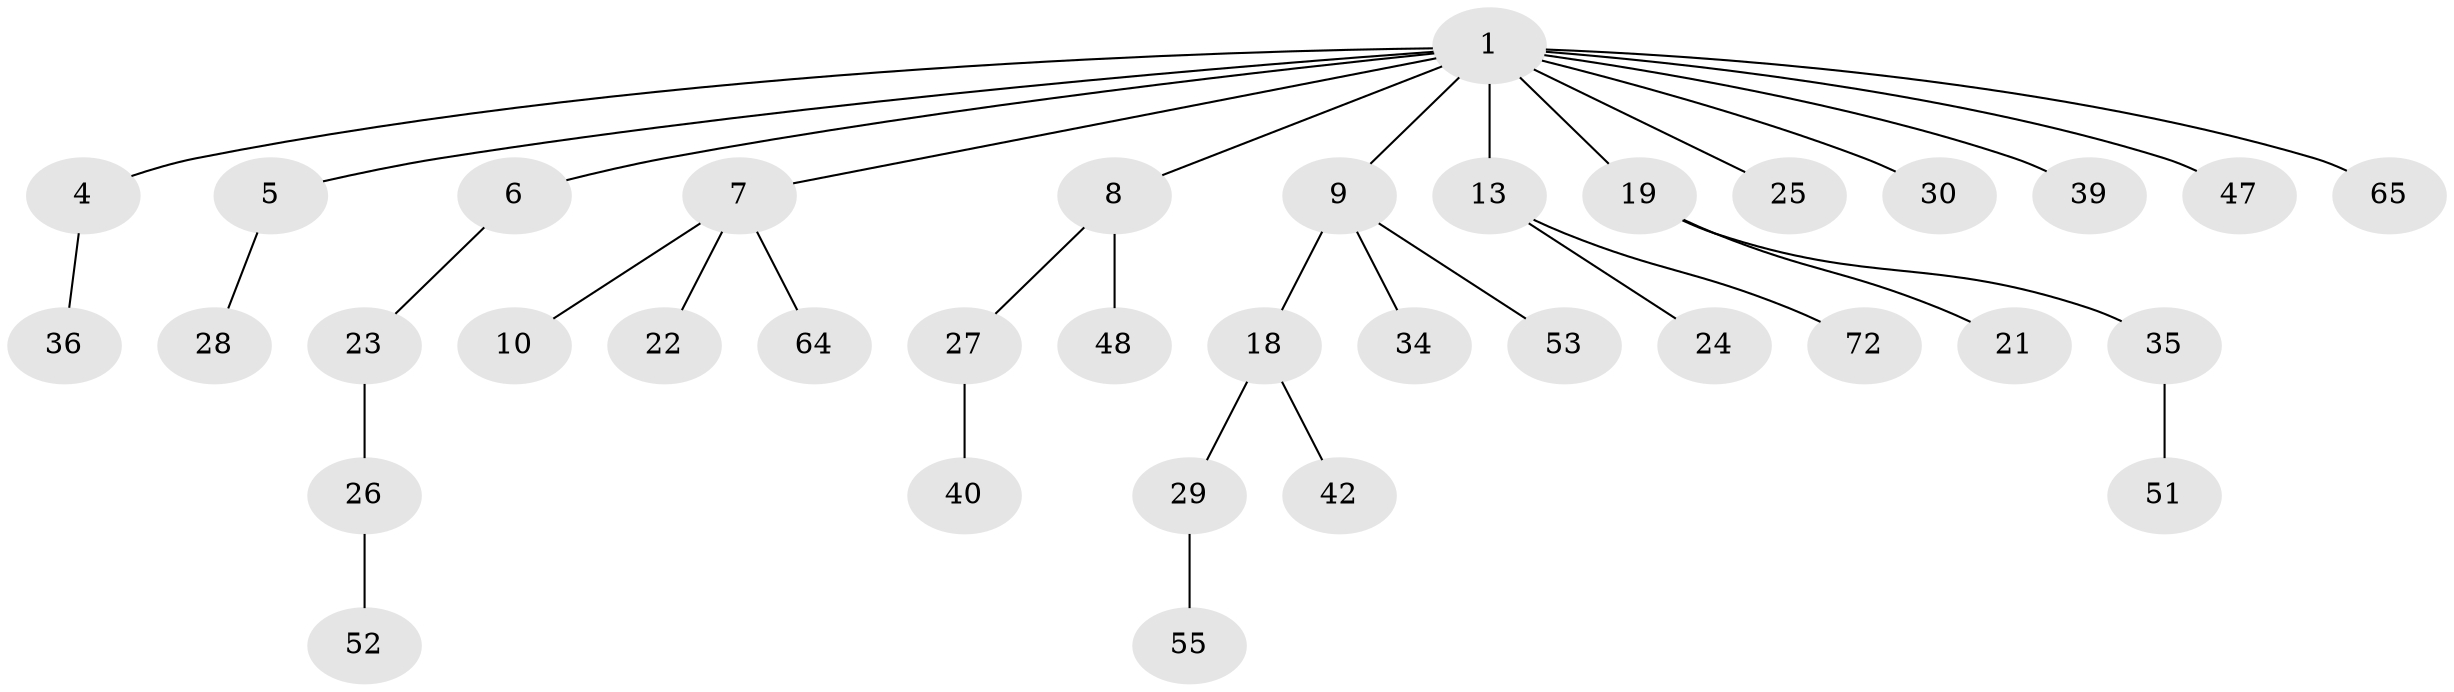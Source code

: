 // original degree distribution, {12: 0.0136986301369863, 4: 0.0821917808219178, 3: 0.1643835616438356, 2: 0.2465753424657534, 1: 0.4931506849315068}
// Generated by graph-tools (version 1.1) at 2025/15/03/09/25 04:15:23]
// undirected, 36 vertices, 35 edges
graph export_dot {
graph [start="1"]
  node [color=gray90,style=filled];
  1 [super="+2+3+12"];
  4 [super="+33+14"];
  5 [super="+17+11+49"];
  6 [super="+73"];
  7;
  8 [super="+20+56"];
  9;
  10 [super="+32"];
  13;
  18 [super="+50"];
  19;
  21 [super="+57+45+59"];
  22 [super="+38"];
  23;
  24 [super="+43"];
  25 [super="+69"];
  26 [super="+54"];
  27 [super="+31"];
  28;
  29 [super="+41"];
  30;
  34;
  35;
  36 [super="+71"];
  39 [super="+67"];
  40 [super="+61"];
  42 [super="+63"];
  47;
  48;
  51;
  52;
  53;
  55 [super="+60"];
  64;
  65;
  72;
  1 -- 4;
  1 -- 5;
  1 -- 7;
  1 -- 8;
  1 -- 9;
  1 -- 13;
  1 -- 30;
  1 -- 39;
  1 -- 47;
  1 -- 65;
  1 -- 25;
  1 -- 6;
  1 -- 19;
  4 -- 36;
  5 -- 28;
  6 -- 23;
  7 -- 10;
  7 -- 22;
  7 -- 64;
  8 -- 48;
  8 -- 27;
  9 -- 18;
  9 -- 34;
  9 -- 53;
  13 -- 24;
  13 -- 72;
  18 -- 29;
  18 -- 42;
  19 -- 21;
  19 -- 35;
  23 -- 26;
  26 -- 52;
  27 -- 40;
  29 -- 55;
  35 -- 51;
}
